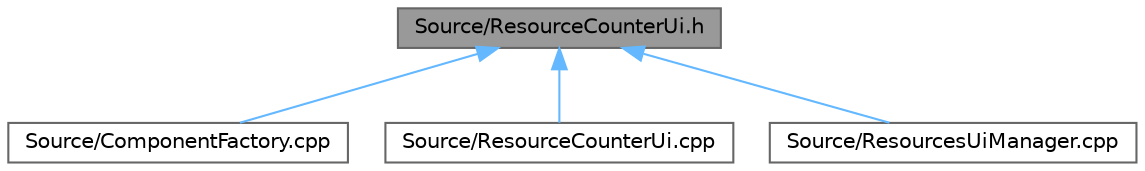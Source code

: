 digraph "Source/ResourceCounterUi.h"
{
 // LATEX_PDF_SIZE
  bgcolor="transparent";
  edge [fontname=Helvetica,fontsize=10,labelfontname=Helvetica,labelfontsize=10];
  node [fontname=Helvetica,fontsize=10,shape=box,height=0.2,width=0.4];
  Node1 [id="Node000001",label="Source/ResourceCounterUi.h",height=0.2,width=0.4,color="gray40", fillcolor="grey60", style="filled", fontcolor="black",tooltip="Ui Component that displays a resource sprite and a count."];
  Node1 -> Node2 [id="edge1_Node000001_Node000002",dir="back",color="steelblue1",style="solid",tooltip=" "];
  Node2 [id="Node000002",label="Source/ComponentFactory.cpp",height=0.2,width=0.4,color="grey40", fillcolor="white", style="filled",URL="$dc/def/ComponentFactory_8cpp.html",tooltip="Definitions for the component factory class."];
  Node1 -> Node3 [id="edge2_Node000001_Node000003",dir="back",color="steelblue1",style="solid",tooltip=" "];
  Node3 [id="Node000003",label="Source/ResourceCounterUi.cpp",height=0.2,width=0.4,color="grey40", fillcolor="white", style="filled",URL="$d9/dfa/ResourceCounterUi_8cpp.html",tooltip="Ui Component that displays a resource sprite and a count."];
  Node1 -> Node4 [id="edge3_Node000001_Node000004",dir="back",color="steelblue1",style="solid",tooltip=" "];
  Node4 [id="Node000004",label="Source/ResourcesUiManager.cpp",height=0.2,width=0.4,color="grey40", fillcolor="white", style="filled",URL="$dd/d79/ResourcesUiManager_8cpp.html",tooltip="Component that manages the UI for displaying what resources a player currently has."];
}
